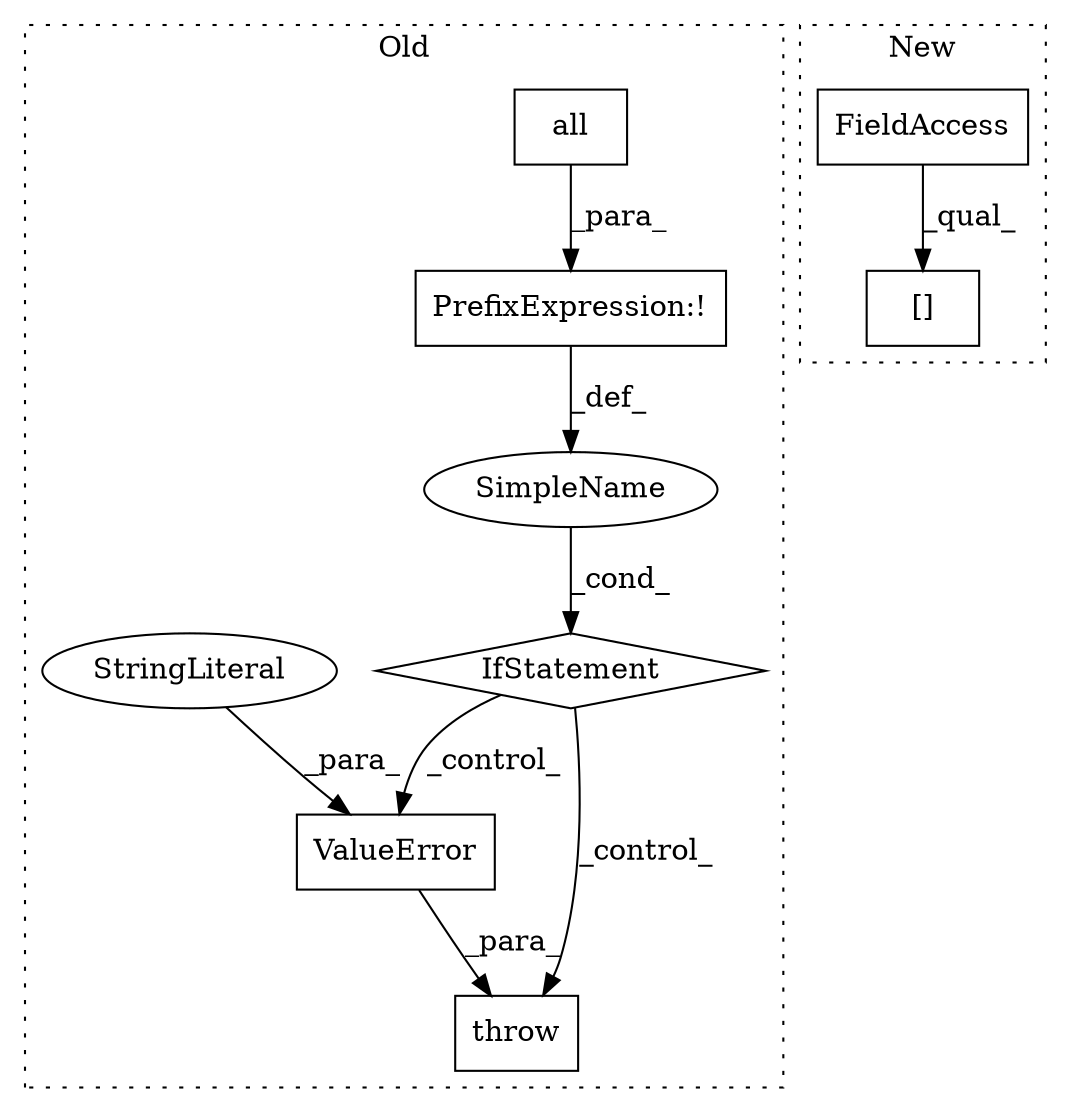 digraph G {
subgraph cluster0 {
1 [label="all" a="32" s="3093" l="5" shape="box"];
3 [label="IfStatement" a="25" s="3063,3098" l="4,2" shape="diamond"];
4 [label="PrefixExpression:!" a="38" s="3067" l="1" shape="box"];
5 [label="throw" a="53" s="3492" l="6" shape="box"];
6 [label="SimpleName" a="42" s="" l="" shape="ellipse"];
7 [label="ValueError" a="32" s="3498,3593" l="11,1" shape="box"];
8 [label="StringLiteral" a="45" s="3509" l="84" shape="ellipse"];
label = "Old";
style="dotted";
}
subgraph cluster1 {
2 [label="[]" a="2" s="3184,3230" l="16,2" shape="box"];
9 [label="FieldAccess" a="22" s="3184" l="6" shape="box"];
label = "New";
style="dotted";
}
1 -> 4 [label="_para_"];
3 -> 7 [label="_control_"];
3 -> 5 [label="_control_"];
4 -> 6 [label="_def_"];
6 -> 3 [label="_cond_"];
7 -> 5 [label="_para_"];
8 -> 7 [label="_para_"];
9 -> 2 [label="_qual_"];
}